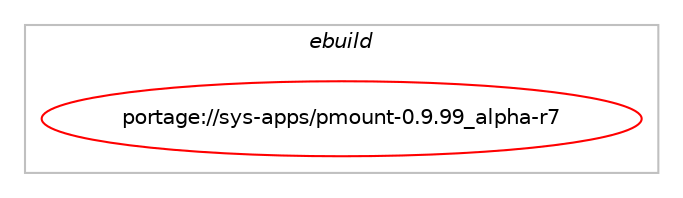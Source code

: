digraph prolog {

# *************
# Graph options
# *************

newrank=true;
concentrate=true;
compound=true;
graph [rankdir=LR,fontname=Helvetica,fontsize=10,ranksep=1.5];#, ranksep=2.5, nodesep=0.2];
edge  [arrowhead=vee];
node  [fontname=Helvetica,fontsize=10];

# **********
# The ebuild
# **********

subgraph cluster_leftcol {
color=gray;
label=<<i>ebuild</i>>;
id [label="portage://sys-apps/pmount-0.9.99_alpha-r7", color=red, width=4, href="../sys-apps/pmount-0.9.99_alpha-r7.svg"];
}

# ****************
# The dependencies
# ****************

subgraph cluster_midcol {
color=gray;
label=<<i>dependencies</i>>;
subgraph cluster_compile {
fillcolor="#eeeeee";
style=filled;
label=<<i>compile</i>>;
# *** BEGIN UNKNOWN DEPENDENCY TYPE (TODO) ***
# id -> equal(use_conditional_group(positive,crypt,portage://sys-apps/pmount-0.9.99_alpha-r7,[package_dependency(portage://sys-apps/pmount-0.9.99_alpha-r7,install,no,sys-fs,cryptsetup,greaterequal,[1.0.6,,-r2,1.0.6-r2],[],[])]))
# *** END UNKNOWN DEPENDENCY TYPE (TODO) ***

# *** BEGIN UNKNOWN DEPENDENCY TYPE (TODO) ***
# id -> equal(package_dependency(portage://sys-apps/pmount-0.9.99_alpha-r7,install,no,acct-group,plugdev,none,[,,],[],[]))
# *** END UNKNOWN DEPENDENCY TYPE (TODO) ***

# *** BEGIN UNKNOWN DEPENDENCY TYPE (TODO) ***
# id -> equal(package_dependency(portage://sys-apps/pmount-0.9.99_alpha-r7,install,no,sys-apps,util-linux,greaterequal,[2.17.2,,,2.17.2],[],[]))
# *** END UNKNOWN DEPENDENCY TYPE (TODO) ***

}
subgraph cluster_compileandrun {
fillcolor="#eeeeee";
style=filled;
label=<<i>compile and run</i>>;
}
subgraph cluster_run {
fillcolor="#eeeeee";
style=filled;
label=<<i>run</i>>;
# *** BEGIN UNKNOWN DEPENDENCY TYPE (TODO) ***
# id -> equal(use_conditional_group(positive,crypt,portage://sys-apps/pmount-0.9.99_alpha-r7,[package_dependency(portage://sys-apps/pmount-0.9.99_alpha-r7,run,no,sys-fs,cryptsetup,greaterequal,[1.0.6,,-r2,1.0.6-r2],[],[])]))
# *** END UNKNOWN DEPENDENCY TYPE (TODO) ***

# *** BEGIN UNKNOWN DEPENDENCY TYPE (TODO) ***
# id -> equal(package_dependency(portage://sys-apps/pmount-0.9.99_alpha-r7,run,no,acct-group,plugdev,none,[,,],[],[]))
# *** END UNKNOWN DEPENDENCY TYPE (TODO) ***

# *** BEGIN UNKNOWN DEPENDENCY TYPE (TODO) ***
# id -> equal(package_dependency(portage://sys-apps/pmount-0.9.99_alpha-r7,run,no,sys-apps,util-linux,greaterequal,[2.17.2,,,2.17.2],[],[]))
# *** END UNKNOWN DEPENDENCY TYPE (TODO) ***

}
}

# **************
# The candidates
# **************

subgraph cluster_choices {
rank=same;
color=gray;
label=<<i>candidates</i>>;

}

}
